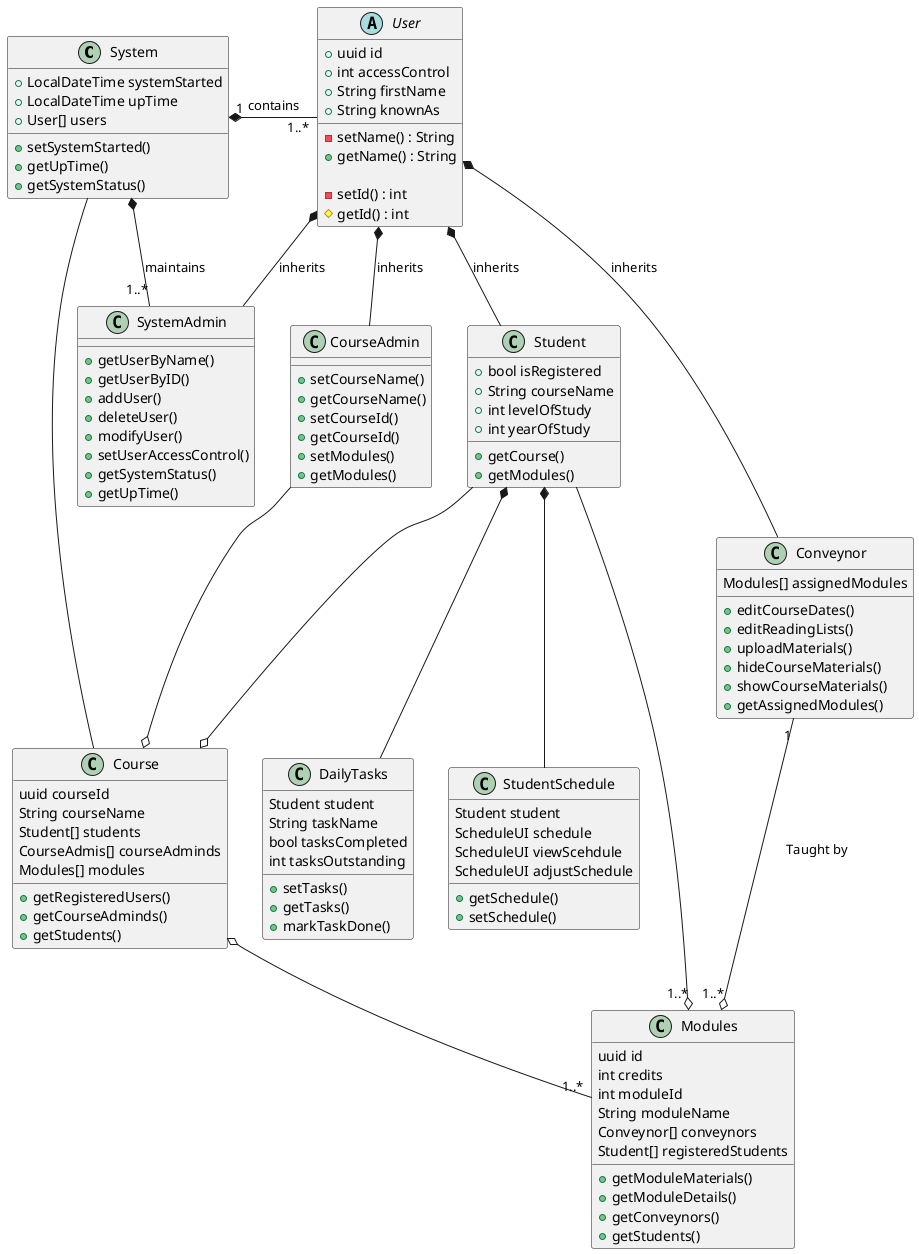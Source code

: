 /'
 ' * * * Group 36 Class Diagram * * * 
 ' 
 ' Paste UML source code into online demo server to generate image at:
 ' https://www.plantuml.com/plantuml/uml/SyfFKj2rKt3CoKnELR1Io4ZDoSa70000
 '
 ' Images are also added to the main repository ' Class_Diagram.png '
 '
 ' OR
 '
 ' You will need to install PlantUML tools to generate the 
 ' Image from source.
 ' 
 ' https://plantuml.com/download
 '
 ' # : Protected
 ' ~ : Package Private
 ' + : Public
 ' - : Private
 '
 '/

@startuml Class_Diagram

class System {
    + LocalDateTime systemStarted
    + LocalDateTime upTime
    + User[] users

    + setSystemStarted()
    + getUpTime()
    + getSystemStatus()
}

abstract User {
    + uuid id
    + int accessControl
    + String firstName
    + String knownAs

    - setName() : String
    + getName() : String

    - setId() : int
    # getId() : int
}

class Student {
    + bool isRegistered
    + String courseName
    + int levelOfStudy
    + int yearOfStudy

    + getCourse()
    + getModules()
}

class Conveynor {
    Modules[] assignedModules
    + editCourseDates()
    + editReadingLists()
    + uploadMaterials()
    + hideCourseMaterials()
    + showCourseMaterials()
    + getAssignedModules()
}

class SystemAdmin {
    + getUserByName()
    + getUserByID()
    + addUser()
    + deleteUser()
    + modifyUser()
    + setUserAccessControl()
    + getSystemStatus()
    + getUpTime()
}

class CourseAdmin {
    + setCourseName()
    + getCourseName()
    + setCourseId()
    + getCourseId()
    + setModules()
    + getModules()
}

class Course {
    uuid courseId
    String courseName
    Student[] students
    CourseAdmis[] courseAdminds
    Modules[] modules
    + getRegisteredUsers()
    + getCourseAdminds()
    + getStudents()
}

class DailyTasks {
    Student student
    String taskName
    bool tasksCompleted
    int tasksOutstanding

    + setTasks()
    + getTasks()
    + markTaskDone()
}

class StudentSchedule {
    Student student
    ScheduleUI schedule
    ScheduleUI viewScehdule
    ScheduleUI adjustSchedule
    + getSchedule()
    + setSchedule()
}

class Modules {
    uuid id
    int credits
    int moduleId
    String moduleName
    Conveynor[] conveynors
    Student[] registeredStudents

    + getModuleMaterials()
    + getModuleDetails()
    + getConveynors()
    + getStudents()
}

'System can exist without user but not the other way around
System "1" *- "1..*" User : contains

System -- Course
System *- "1..*" SystemAdmin : maintains

User *-- Conveynor : inherits
User *-- SystemAdmin : inherits
User *-- CourseAdmin : inherits
User *-- Student : inherits

Course o-up- CourseAdmin
Course o-- "1..*" Modules

Conveynor "1" --o "1..*" Modules : "Taught by"
Student --o Course
Student -o "1..*" Modules

Student *-- DailyTasks
Student *-- StudentSchedule

@enduml